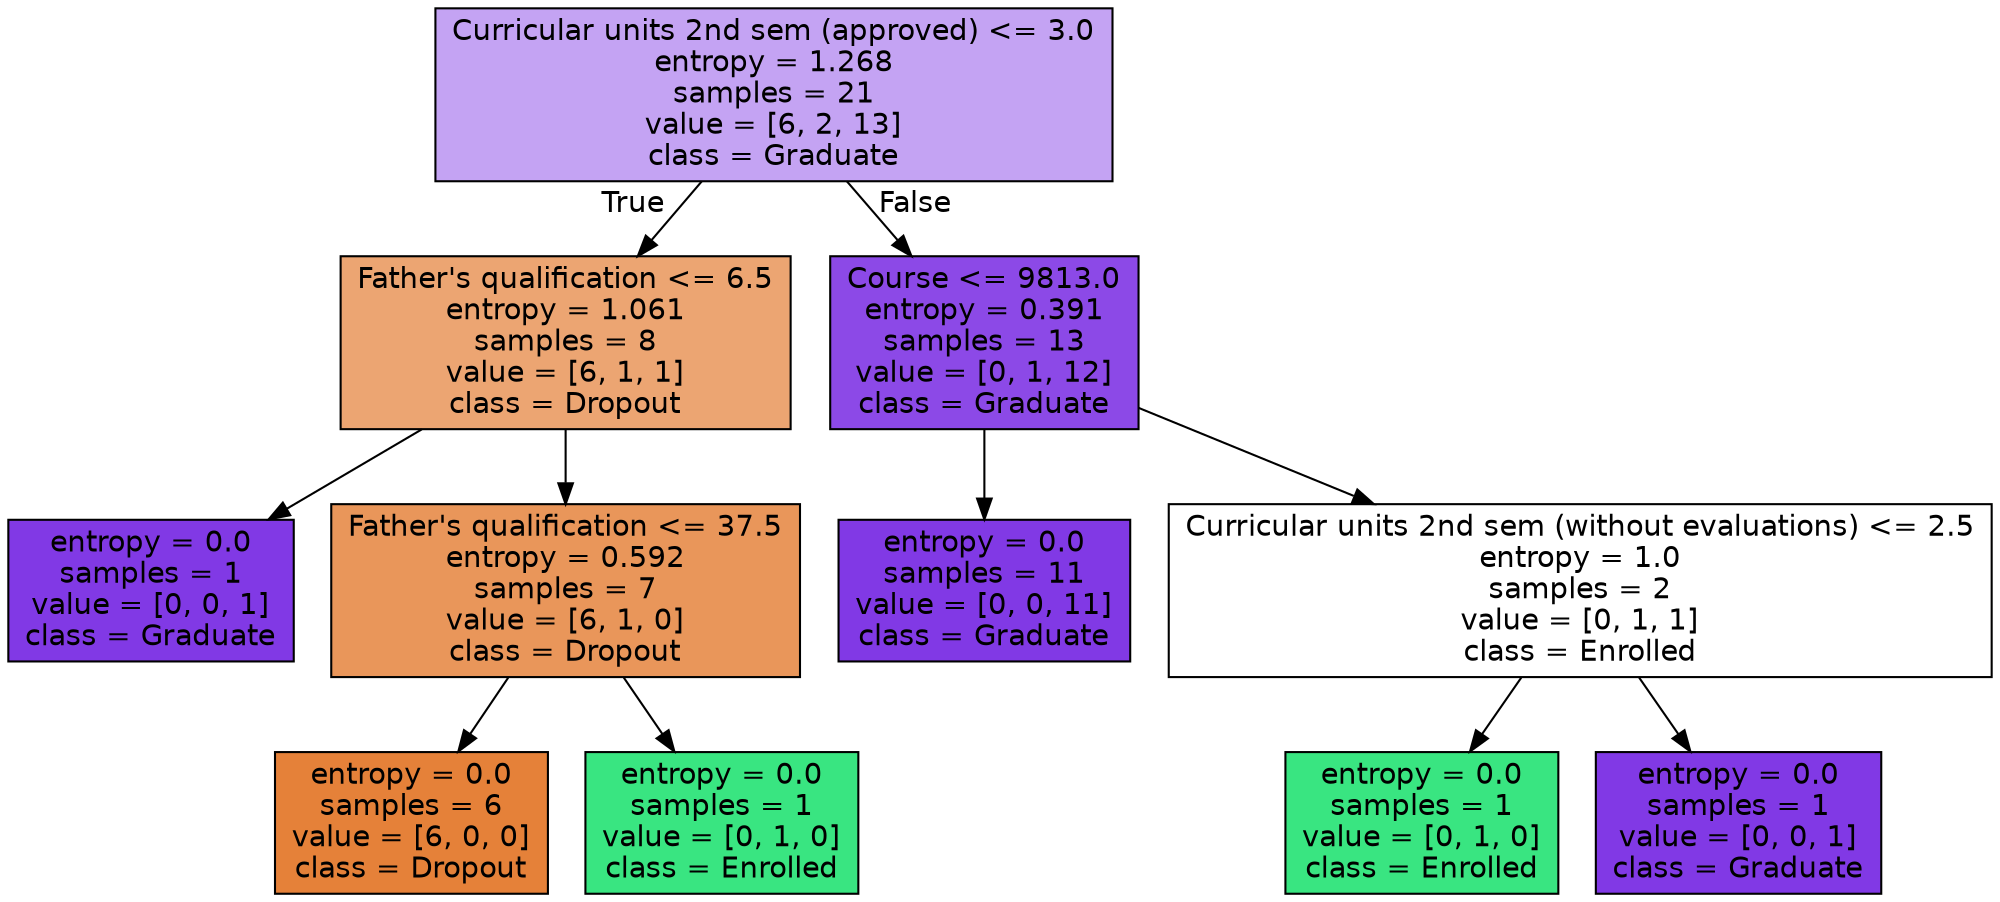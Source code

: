 digraph Tree {
node [shape=box, style="filled", color="black", fontname="helvetica"] ;
edge [fontname="helvetica"] ;
0 [label="Curricular units 2nd sem (approved) <= 3.0\nentropy = 1.268\nsamples = 21\nvalue = [6, 2, 13]\nclass = Graduate", fillcolor="#c4a3f3"] ;
1 [label="Father's qualification <= 6.5\nentropy = 1.061\nsamples = 8\nvalue = [6, 1, 1]\nclass = Dropout", fillcolor="#eca572"] ;
0 -> 1 [labeldistance=2.5, labelangle=45, headlabel="True"] ;
2 [label="entropy = 0.0\nsamples = 1\nvalue = [0, 0, 1]\nclass = Graduate", fillcolor="#8139e5"] ;
1 -> 2 ;
3 [label="Father's qualification <= 37.5\nentropy = 0.592\nsamples = 7\nvalue = [6, 1, 0]\nclass = Dropout", fillcolor="#e9965a"] ;
1 -> 3 ;
4 [label="entropy = 0.0\nsamples = 6\nvalue = [6, 0, 0]\nclass = Dropout", fillcolor="#e58139"] ;
3 -> 4 ;
5 [label="entropy = 0.0\nsamples = 1\nvalue = [0, 1, 0]\nclass = Enrolled", fillcolor="#39e581"] ;
3 -> 5 ;
6 [label="Course <= 9813.0\nentropy = 0.391\nsamples = 13\nvalue = [0, 1, 12]\nclass = Graduate", fillcolor="#8c49e7"] ;
0 -> 6 [labeldistance=2.5, labelangle=-45, headlabel="False"] ;
7 [label="entropy = 0.0\nsamples = 11\nvalue = [0, 0, 11]\nclass = Graduate", fillcolor="#8139e5"] ;
6 -> 7 ;
8 [label="Curricular units 2nd sem (without evaluations) <= 2.5\nentropy = 1.0\nsamples = 2\nvalue = [0, 1, 1]\nclass = Enrolled", fillcolor="#ffffff"] ;
6 -> 8 ;
9 [label="entropy = 0.0\nsamples = 1\nvalue = [0, 1, 0]\nclass = Enrolled", fillcolor="#39e581"] ;
8 -> 9 ;
10 [label="entropy = 0.0\nsamples = 1\nvalue = [0, 0, 1]\nclass = Graduate", fillcolor="#8139e5"] ;
8 -> 10 ;
}